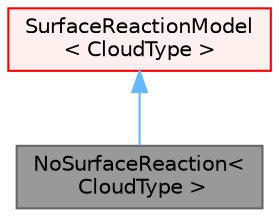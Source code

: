 digraph "NoSurfaceReaction&lt; CloudType &gt;"
{
 // LATEX_PDF_SIZE
  bgcolor="transparent";
  edge [fontname=Helvetica,fontsize=10,labelfontname=Helvetica,labelfontsize=10];
  node [fontname=Helvetica,fontsize=10,shape=box,height=0.2,width=0.4];
  Node1 [id="Node000001",label="NoSurfaceReaction\<\l CloudType \>",height=0.2,width=0.4,color="gray40", fillcolor="grey60", style="filled", fontcolor="black",tooltip="Dummy surface reaction model for 'none'."];
  Node2 -> Node1 [id="edge1_Node000001_Node000002",dir="back",color="steelblue1",style="solid",tooltip=" "];
  Node2 [id="Node000002",label="SurfaceReactionModel\l\< CloudType \>",height=0.2,width=0.4,color="red", fillcolor="#FFF0F0", style="filled",URL="$classFoam_1_1SurfaceReactionModel.html",tooltip="Templated surface reaction model class."];
}
